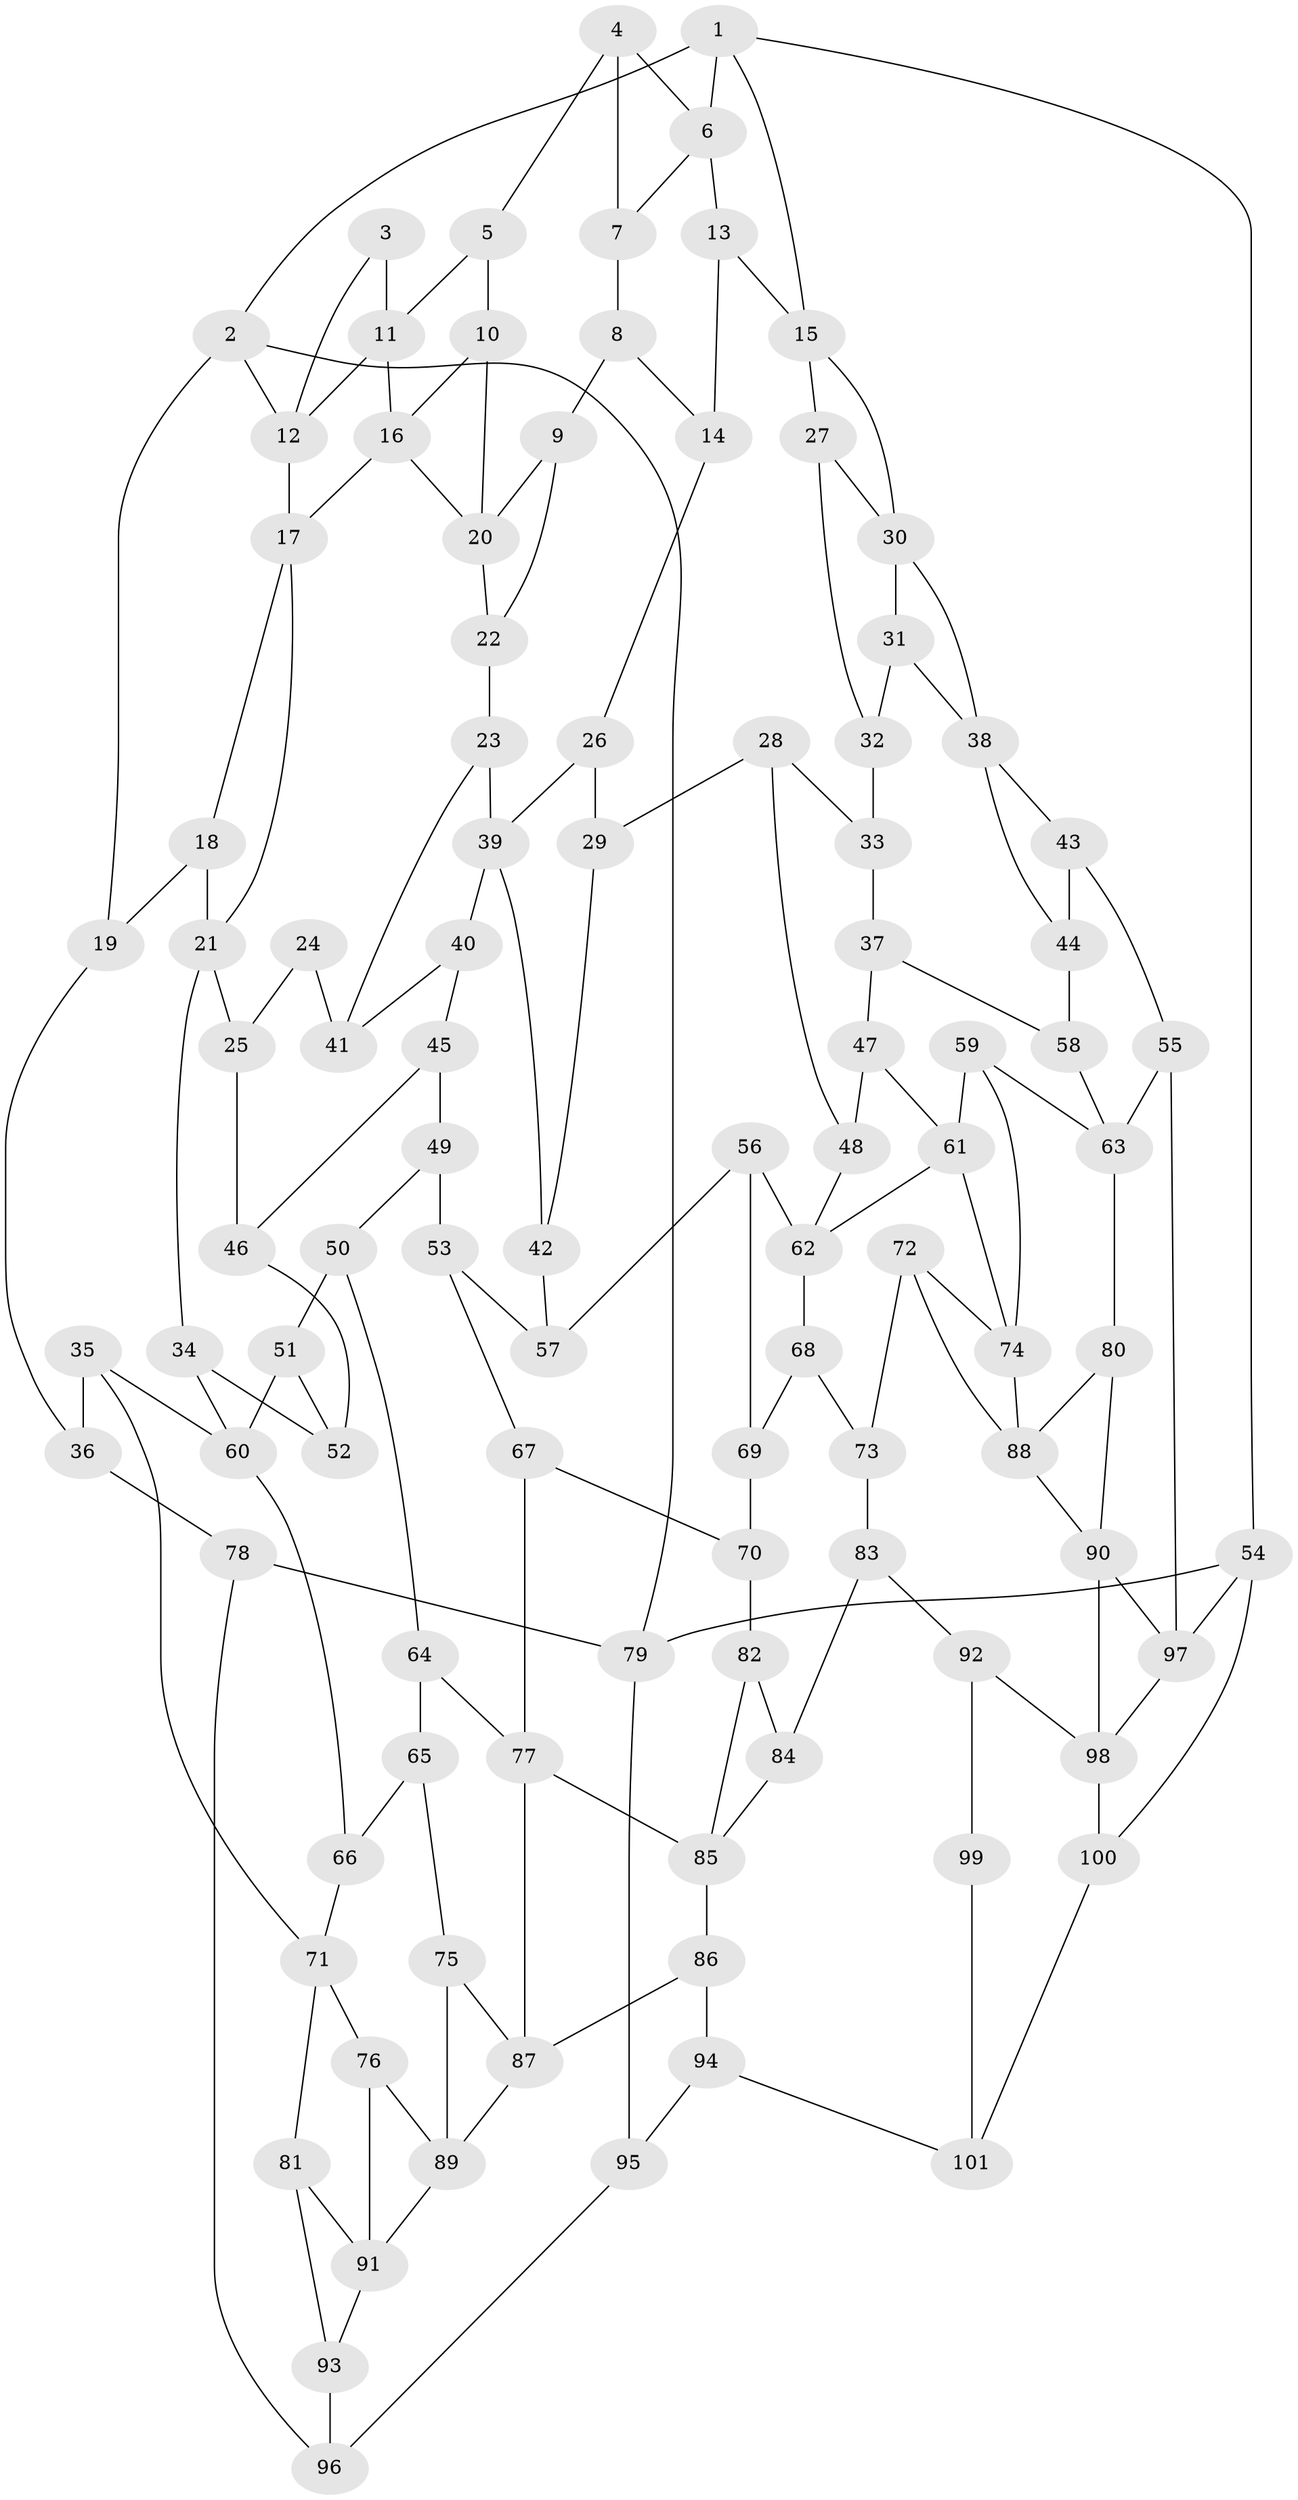 // original degree distribution, {3: 0.013888888888888888, 4: 0.22916666666666666, 6: 0.2152777777777778, 5: 0.5416666666666666}
// Generated by graph-tools (version 1.1) at 2025/38/03/04/25 23:38:32]
// undirected, 101 vertices, 165 edges
graph export_dot {
  node [color=gray90,style=filled];
  1;
  2;
  3;
  4;
  5;
  6;
  7;
  8;
  9;
  10;
  11;
  12;
  13;
  14;
  15;
  16;
  17;
  18;
  19;
  20;
  21;
  22;
  23;
  24;
  25;
  26;
  27;
  28;
  29;
  30;
  31;
  32;
  33;
  34;
  35;
  36;
  37;
  38;
  39;
  40;
  41;
  42;
  43;
  44;
  45;
  46;
  47;
  48;
  49;
  50;
  51;
  52;
  53;
  54;
  55;
  56;
  57;
  58;
  59;
  60;
  61;
  62;
  63;
  64;
  65;
  66;
  67;
  68;
  69;
  70;
  71;
  72;
  73;
  74;
  75;
  76;
  77;
  78;
  79;
  80;
  81;
  82;
  83;
  84;
  85;
  86;
  87;
  88;
  89;
  90;
  91;
  92;
  93;
  94;
  95;
  96;
  97;
  98;
  99;
  100;
  101;
  1 -- 2 [weight=1.0];
  1 -- 6 [weight=1.0];
  1 -- 15 [weight=1.0];
  1 -- 54 [weight=1.0];
  2 -- 12 [weight=1.0];
  2 -- 19 [weight=1.0];
  2 -- 79 [weight=1.0];
  3 -- 11 [weight=1.0];
  3 -- 12 [weight=1.0];
  4 -- 5 [weight=1.0];
  4 -- 6 [weight=1.0];
  4 -- 7 [weight=1.0];
  5 -- 10 [weight=1.0];
  5 -- 11 [weight=1.0];
  6 -- 7 [weight=1.0];
  6 -- 13 [weight=1.0];
  7 -- 8 [weight=1.0];
  8 -- 9 [weight=1.0];
  8 -- 14 [weight=1.0];
  9 -- 20 [weight=1.0];
  9 -- 22 [weight=1.0];
  10 -- 16 [weight=1.0];
  10 -- 20 [weight=1.0];
  11 -- 12 [weight=1.0];
  11 -- 16 [weight=1.0];
  12 -- 17 [weight=1.0];
  13 -- 14 [weight=1.0];
  13 -- 15 [weight=1.0];
  14 -- 26 [weight=1.0];
  15 -- 27 [weight=1.0];
  15 -- 30 [weight=1.0];
  16 -- 17 [weight=1.0];
  16 -- 20 [weight=1.0];
  17 -- 18 [weight=1.0];
  17 -- 21 [weight=1.0];
  18 -- 19 [weight=1.0];
  18 -- 21 [weight=1.0];
  19 -- 36 [weight=1.0];
  20 -- 22 [weight=1.0];
  21 -- 25 [weight=1.0];
  21 -- 34 [weight=1.0];
  22 -- 23 [weight=1.0];
  23 -- 39 [weight=1.0];
  23 -- 41 [weight=1.0];
  24 -- 25 [weight=1.0];
  24 -- 41 [weight=2.0];
  25 -- 46 [weight=1.0];
  26 -- 29 [weight=1.0];
  26 -- 39 [weight=1.0];
  27 -- 30 [weight=1.0];
  27 -- 32 [weight=1.0];
  28 -- 29 [weight=1.0];
  28 -- 33 [weight=1.0];
  28 -- 48 [weight=1.0];
  29 -- 42 [weight=1.0];
  30 -- 31 [weight=1.0];
  30 -- 38 [weight=1.0];
  31 -- 32 [weight=1.0];
  31 -- 38 [weight=1.0];
  32 -- 33 [weight=2.0];
  33 -- 37 [weight=1.0];
  34 -- 52 [weight=1.0];
  34 -- 60 [weight=1.0];
  35 -- 36 [weight=1.0];
  35 -- 60 [weight=1.0];
  35 -- 71 [weight=1.0];
  36 -- 78 [weight=1.0];
  37 -- 47 [weight=1.0];
  37 -- 58 [weight=1.0];
  38 -- 43 [weight=1.0];
  38 -- 44 [weight=1.0];
  39 -- 40 [weight=1.0];
  39 -- 42 [weight=1.0];
  40 -- 41 [weight=1.0];
  40 -- 45 [weight=1.0];
  42 -- 57 [weight=2.0];
  43 -- 44 [weight=1.0];
  43 -- 55 [weight=1.0];
  44 -- 58 [weight=2.0];
  45 -- 46 [weight=1.0];
  45 -- 49 [weight=1.0];
  46 -- 52 [weight=2.0];
  47 -- 48 [weight=1.0];
  47 -- 61 [weight=1.0];
  48 -- 62 [weight=1.0];
  49 -- 50 [weight=1.0];
  49 -- 53 [weight=1.0];
  50 -- 51 [weight=1.0];
  50 -- 64 [weight=1.0];
  51 -- 52 [weight=1.0];
  51 -- 60 [weight=1.0];
  53 -- 57 [weight=1.0];
  53 -- 67 [weight=1.0];
  54 -- 79 [weight=1.0];
  54 -- 97 [weight=1.0];
  54 -- 100 [weight=1.0];
  55 -- 63 [weight=1.0];
  55 -- 97 [weight=1.0];
  56 -- 57 [weight=1.0];
  56 -- 62 [weight=1.0];
  56 -- 69 [weight=1.0];
  58 -- 63 [weight=1.0];
  59 -- 61 [weight=1.0];
  59 -- 63 [weight=1.0];
  59 -- 74 [weight=1.0];
  60 -- 66 [weight=1.0];
  61 -- 62 [weight=1.0];
  61 -- 74 [weight=1.0];
  62 -- 68 [weight=1.0];
  63 -- 80 [weight=1.0];
  64 -- 65 [weight=1.0];
  64 -- 77 [weight=1.0];
  65 -- 66 [weight=1.0];
  65 -- 75 [weight=1.0];
  66 -- 71 [weight=1.0];
  67 -- 70 [weight=1.0];
  67 -- 77 [weight=1.0];
  68 -- 69 [weight=1.0];
  68 -- 73 [weight=1.0];
  69 -- 70 [weight=1.0];
  70 -- 82 [weight=2.0];
  71 -- 76 [weight=1.0];
  71 -- 81 [weight=1.0];
  72 -- 73 [weight=1.0];
  72 -- 74 [weight=1.0];
  72 -- 88 [weight=1.0];
  73 -- 83 [weight=1.0];
  74 -- 88 [weight=1.0];
  75 -- 87 [weight=1.0];
  75 -- 89 [weight=1.0];
  76 -- 89 [weight=1.0];
  76 -- 91 [weight=1.0];
  77 -- 85 [weight=1.0];
  77 -- 87 [weight=1.0];
  78 -- 79 [weight=1.0];
  78 -- 96 [weight=1.0];
  79 -- 95 [weight=1.0];
  80 -- 88 [weight=1.0];
  80 -- 90 [weight=1.0];
  81 -- 91 [weight=1.0];
  81 -- 93 [weight=1.0];
  82 -- 84 [weight=1.0];
  82 -- 85 [weight=1.0];
  83 -- 84 [weight=1.0];
  83 -- 92 [weight=1.0];
  84 -- 85 [weight=1.0];
  85 -- 86 [weight=1.0];
  86 -- 87 [weight=1.0];
  86 -- 94 [weight=1.0];
  87 -- 89 [weight=1.0];
  88 -- 90 [weight=1.0];
  89 -- 91 [weight=1.0];
  90 -- 97 [weight=1.0];
  90 -- 98 [weight=1.0];
  91 -- 93 [weight=1.0];
  92 -- 98 [weight=1.0];
  92 -- 99 [weight=2.0];
  93 -- 96 [weight=2.0];
  94 -- 95 [weight=1.0];
  94 -- 101 [weight=1.0];
  95 -- 96 [weight=1.0];
  97 -- 98 [weight=1.0];
  98 -- 100 [weight=1.0];
  99 -- 101 [weight=2.0];
  100 -- 101 [weight=1.0];
}
